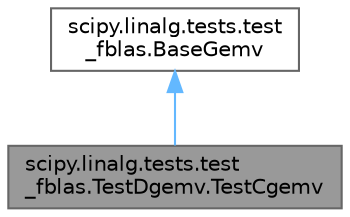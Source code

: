 digraph "scipy.linalg.tests.test_fblas.TestDgemv.TestCgemv"
{
 // LATEX_PDF_SIZE
  bgcolor="transparent";
  edge [fontname=Helvetica,fontsize=10,labelfontname=Helvetica,labelfontsize=10];
  node [fontname=Helvetica,fontsize=10,shape=box,height=0.2,width=0.4];
  Node1 [id="Node000001",label="scipy.linalg.tests.test\l_fblas.TestDgemv.TestCgemv",height=0.2,width=0.4,color="gray40", fillcolor="grey60", style="filled", fontcolor="black",tooltip=" "];
  Node2 -> Node1 [id="edge2_Node000001_Node000002",dir="back",color="steelblue1",style="solid",tooltip=" "];
  Node2 [id="Node000002",label="scipy.linalg.tests.test\l_fblas.BaseGemv",height=0.2,width=0.4,color="gray40", fillcolor="white", style="filled",URL="$dc/db8/classscipy_1_1linalg_1_1tests_1_1test__fblas_1_1BaseGemv.html",tooltip=" "];
}
